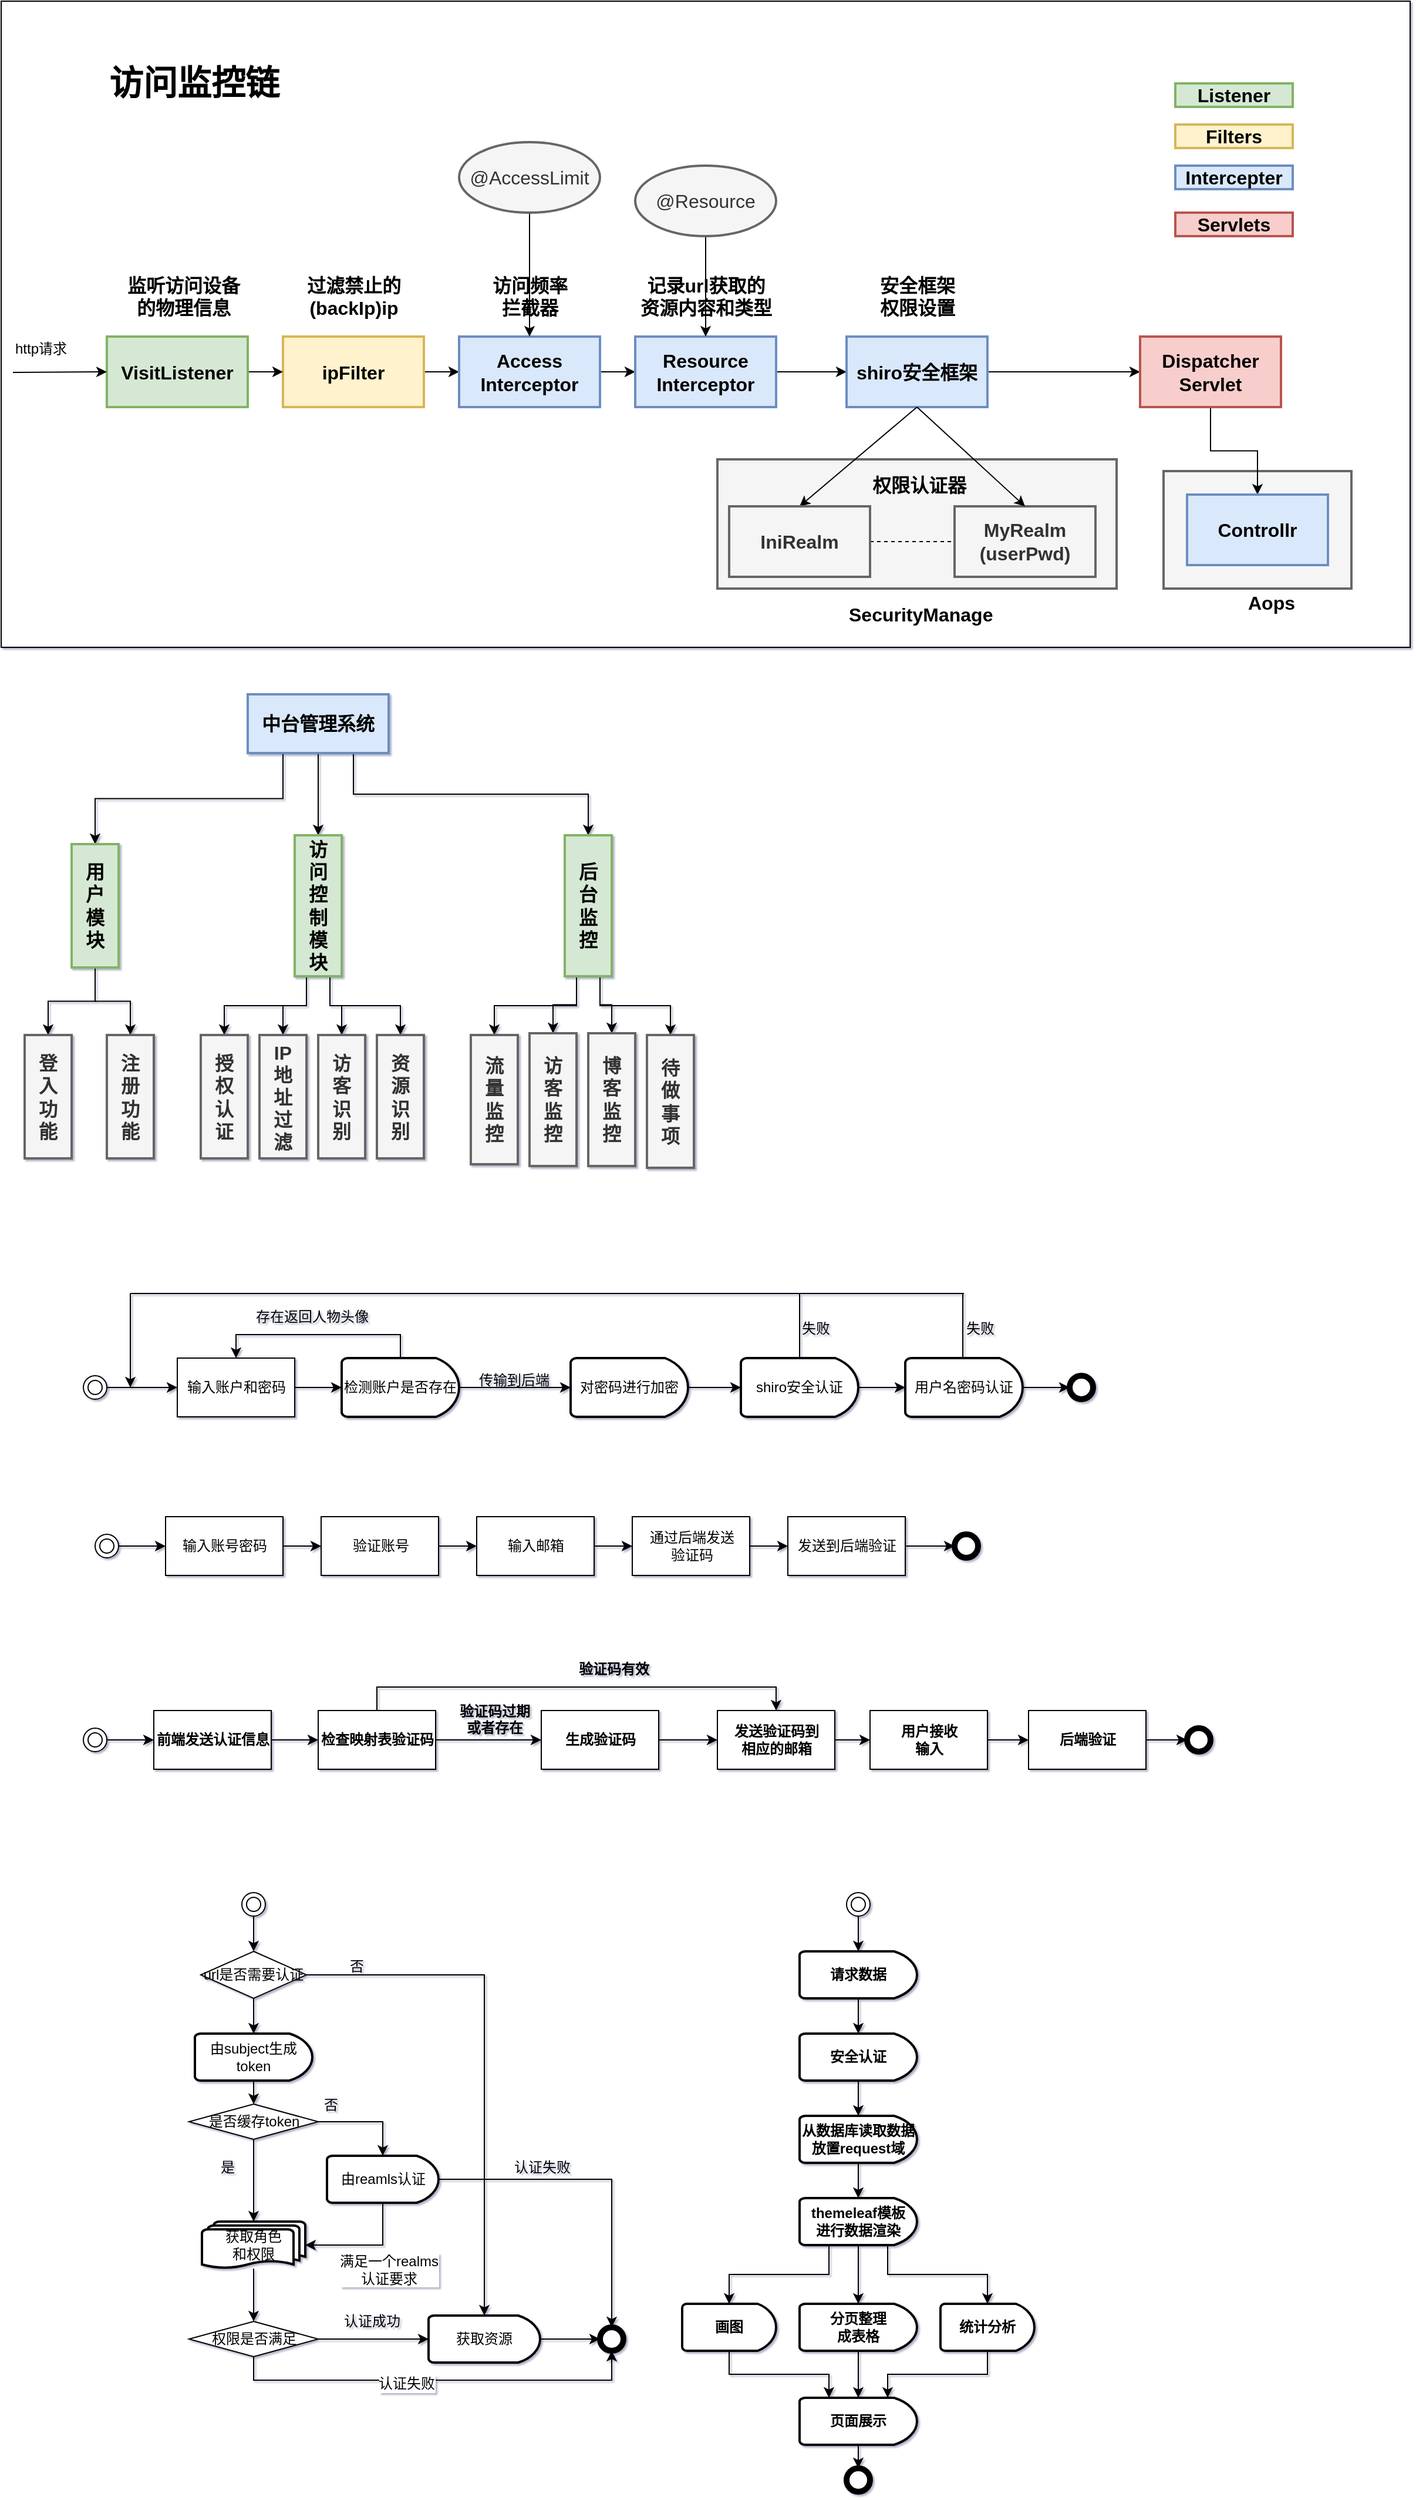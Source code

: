 <mxfile version="12.2.4" pages="1"><diagram id="qnfm2aPz_V1zT89Mv5-x" name="Page-1"><mxGraphModel dx="3180" dy="2887" grid="1" gridSize="10" guides="1" tooltips="1" connect="1" arrows="1" fold="1" page="1" pageScale="1" pageWidth="827" pageHeight="1169" math="0" shadow="1"><root><mxCell id="0"/><mxCell id="1" parent="0"/><mxCell id="2" value="" style="rounded=0;whiteSpace=wrap;html=1;" parent="1" vertex="1"><mxGeometry x="-1700" y="-1270" width="1200" height="550" as="geometry"/></mxCell><mxCell id="65" value="" style="rounded=0;whiteSpace=wrap;html=1;strokeWidth=2;fontSize=16;align=center;fillColor=#f5f5f5;strokeColor=#666666;fontColor=#333333;" parent="1" vertex="1"><mxGeometry x="-1090" y="-880" width="340" height="110" as="geometry"/></mxCell><mxCell id="52" value="" style="rounded=0;whiteSpace=wrap;html=1;strokeWidth=2;fontSize=16;align=center;fillColor=#f5f5f5;strokeColor=#666666;fontColor=#333333;" parent="1" vertex="1"><mxGeometry x="-710" y="-870" width="160" height="100" as="geometry"/></mxCell><mxCell id="3" value="访问监控链" style="text;html=1;resizable=0;points=[];autosize=1;align=left;verticalAlign=top;spacingTop=-4;fontStyle=1;strokeWidth=2;fontSize=29;" parent="1" vertex="1"><mxGeometry x="-1610" y="-1220" width="80" height="20" as="geometry"/></mxCell><mxCell id="12" value="" style="edgeStyle=orthogonalEdgeStyle;rounded=0;orthogonalLoop=1;jettySize=auto;html=1;fontSize=16;" parent="1" source="5" target="11" edge="1"><mxGeometry relative="1" as="geometry"/></mxCell><mxCell id="5" value="ipFilter" style="rounded=0;whiteSpace=wrap;html=1;strokeWidth=2;fontSize=16;fontStyle=1;fillColor=#fff2cc;strokeColor=#d6b656;" parent="1" vertex="1"><mxGeometry x="-1460" y="-984.5" width="120" height="60" as="geometry"/></mxCell><mxCell id="17" value="" style="edgeStyle=orthogonalEdgeStyle;rounded=0;orthogonalLoop=1;jettySize=auto;html=1;fontSize=16;" parent="1" source="11" target="16" edge="1"><mxGeometry relative="1" as="geometry"/></mxCell><mxCell id="11" value="Access&lt;br&gt;Interceptor" style="rounded=0;whiteSpace=wrap;html=1;strokeWidth=2;fontSize=16;fontStyle=1;fillColor=#dae8fc;strokeColor=#6c8ebf;" parent="1" vertex="1"><mxGeometry x="-1310" y="-984.5" width="120" height="60" as="geometry"/></mxCell><mxCell id="30" value="" style="edgeStyle=orthogonalEdgeStyle;rounded=0;orthogonalLoop=1;jettySize=auto;html=1;fontSize=16;" parent="1" source="16" target="29" edge="1"><mxGeometry relative="1" as="geometry"/></mxCell><mxCell id="16" value="Resource&lt;br&gt;Interceptor" style="rounded=0;whiteSpace=wrap;html=1;strokeWidth=2;fontSize=16;fontStyle=1;fillColor=#dae8fc;strokeColor=#6c8ebf;" parent="1" vertex="1"><mxGeometry x="-1160" y="-984.5" width="120" height="60" as="geometry"/></mxCell><mxCell id="49" value="" style="edgeStyle=orthogonalEdgeStyle;rounded=0;orthogonalLoop=1;jettySize=auto;html=1;fontSize=16;" parent="1" source="29" target="48" edge="1"><mxGeometry relative="1" as="geometry"/></mxCell><mxCell id="29" value="shiro安全框架" style="rounded=0;whiteSpace=wrap;html=1;strokeWidth=2;fontSize=16;fontStyle=1;fillColor=#dae8fc;strokeColor=#6c8ebf;" parent="1" vertex="1"><mxGeometry x="-980" y="-984.5" width="120" height="60" as="geometry"/></mxCell><mxCell id="51" value="" style="edgeStyle=orthogonalEdgeStyle;rounded=0;orthogonalLoop=1;jettySize=auto;html=1;fontSize=16;" parent="1" source="48" target="50" edge="1"><mxGeometry relative="1" as="geometry"/></mxCell><mxCell id="48" value="Dispatcher&lt;br&gt;Servlet" style="rounded=0;whiteSpace=wrap;html=1;strokeWidth=2;fontSize=16;fontStyle=1;fillColor=#f8cecc;strokeColor=#b85450;" parent="1" vertex="1"><mxGeometry x="-730" y="-984.5" width="120" height="60" as="geometry"/></mxCell><mxCell id="50" value="Controllr" style="rounded=0;whiteSpace=wrap;html=1;strokeWidth=2;fontSize=16;fontStyle=1;fillColor=#dae8fc;strokeColor=#6c8ebf;" parent="1" vertex="1"><mxGeometry x="-690" y="-850" width="120" height="60" as="geometry"/></mxCell><mxCell id="6" value="过滤禁止的&lt;br&gt;(backIp)ip" style="text;html=1;resizable=0;points=[];autosize=1;align=center;verticalAlign=top;spacingTop=-4;fontSize=16;fontStyle=1" parent="1" vertex="1"><mxGeometry x="-1450" y="-1040" width="100" height="40" as="geometry"/></mxCell><mxCell id="9" value="" style="edgeStyle=orthogonalEdgeStyle;rounded=0;orthogonalLoop=1;jettySize=auto;html=1;fontSize=16;" parent="1" source="8" target="5" edge="1"><mxGeometry relative="1" as="geometry"/></mxCell><mxCell id="8" value="VisitListener" style="rounded=0;whiteSpace=wrap;html=1;strokeWidth=2;fontSize=16;fillColor=#d5e8d4;strokeColor=#82b366;fontStyle=1" parent="1" vertex="1"><mxGeometry x="-1610" y="-984.5" width="120" height="60" as="geometry"/></mxCell><mxCell id="10" value="监听访问设备&lt;br&gt;的物理信息" style="text;html=1;resizable=0;points=[];autosize=1;align=center;verticalAlign=top;spacingTop=-4;fontSize=16;fontStyle=1" parent="1" vertex="1"><mxGeometry x="-1600" y="-1040" width="110" height="40" as="geometry"/></mxCell><mxCell id="13" value="访问频率&lt;br&gt;拦截器" style="text;html=1;resizable=0;points=[];autosize=1;align=center;verticalAlign=top;spacingTop=-4;fontSize=16;fontStyle=1" parent="1" vertex="1"><mxGeometry x="-1290" y="-1040" width="80" height="40" as="geometry"/></mxCell><mxCell id="20" value="记录url获取的&lt;br&gt;资源内容和类型" style="text;html=1;resizable=0;points=[];autosize=1;align=center;verticalAlign=top;spacingTop=-4;fontSize=16;fontStyle=1" parent="1" vertex="1"><mxGeometry x="-1165" y="-1040" width="130" height="40" as="geometry"/></mxCell><mxCell id="24" value="" style="edgeStyle=orthogonalEdgeStyle;rounded=0;orthogonalLoop=1;jettySize=auto;html=1;fontSize=16;" parent="1" source="23" target="16" edge="1"><mxGeometry relative="1" as="geometry"/></mxCell><mxCell id="23" value="@Resource" style="ellipse;whiteSpace=wrap;html=1;strokeWidth=2;fontSize=16;align=center;fillColor=#f5f5f5;strokeColor=#666666;fontColor=#333333;" parent="1" vertex="1"><mxGeometry x="-1160" y="-1130" width="120" height="60" as="geometry"/></mxCell><mxCell id="28" value="" style="edgeStyle=orthogonalEdgeStyle;rounded=0;orthogonalLoop=1;jettySize=auto;html=1;fontSize=16;" parent="1" source="27" target="11" edge="1"><mxGeometry relative="1" as="geometry"/></mxCell><mxCell id="27" value="@AccessLimit" style="ellipse;whiteSpace=wrap;html=1;strokeWidth=2;fontSize=16;align=center;fillColor=#f5f5f5;strokeColor=#666666;fontColor=#333333;" parent="1" vertex="1"><mxGeometry x="-1310" y="-1150" width="120" height="60" as="geometry"/></mxCell><mxCell id="33" value="安全框架&lt;br&gt;权限设置" style="text;html=1;resizable=0;points=[];autosize=1;align=center;verticalAlign=top;spacingTop=-4;fontSize=16;fontStyle=1" parent="1" vertex="1"><mxGeometry x="-960" y="-1040" width="80" height="40" as="geometry"/></mxCell><mxCell id="37" value="" style="endArrow=classic;html=1;fontSize=16;exitX=0.5;exitY=1;exitDx=0;exitDy=0;entryX=0.5;entryY=0;entryDx=0;entryDy=0;" parent="1" source="29" target="40" edge="1"><mxGeometry width="50" height="50" relative="1" as="geometry"><mxPoint x="-1410" y="-670" as="sourcePoint"/><mxPoint x="-1030" y="-840" as="targetPoint"/><Array as="points"/></mxGeometry></mxCell><mxCell id="39" value="" style="endArrow=none;dashed=1;html=1;fontSize=16;exitX=1;exitY=0.5;exitDx=0;exitDy=0;entryX=0;entryY=0.5;entryDx=0;entryDy=0;" parent="1" source="40" target="41" edge="1"><mxGeometry width="50" height="50" relative="1" as="geometry"><mxPoint x="-970" y="-800" as="sourcePoint"/><mxPoint x="-910" y="-850" as="targetPoint"/></mxGeometry></mxCell><mxCell id="40" value="IniRealm" style="rounded=0;whiteSpace=wrap;html=1;strokeWidth=2;fontSize=16;fontStyle=1;fillColor=#f5f5f5;strokeColor=#666666;fontColor=#333333;" parent="1" vertex="1"><mxGeometry x="-1080" y="-840" width="120" height="60" as="geometry"/></mxCell><mxCell id="41" value="MyRealm&lt;br&gt;(userPwd)" style="rounded=0;whiteSpace=wrap;html=1;strokeWidth=2;fontSize=16;fontStyle=1;fillColor=#f5f5f5;strokeColor=#666666;fontColor=#333333;" parent="1" vertex="1"><mxGeometry x="-888" y="-840" width="120" height="60" as="geometry"/></mxCell><mxCell id="45" value="" style="endArrow=classic;html=1;fontSize=16;exitX=0.5;exitY=1;exitDx=0;exitDy=0;entryX=0.5;entryY=0;entryDx=0;entryDy=0;" parent="1" source="29" target="41" edge="1"><mxGeometry width="50" height="50" relative="1" as="geometry"><mxPoint x="-910" y="-914.5" as="sourcePoint"/><mxPoint x="-1010" y="-830" as="targetPoint"/><Array as="points"/></mxGeometry></mxCell><mxCell id="46" value="权限认证器" style="text;html=1;resizable=0;points=[];autosize=1;align=left;verticalAlign=top;spacingTop=-4;fontSize=16;fontStyle=1" parent="1" vertex="1"><mxGeometry x="-960" y="-870" width="100" height="20" as="geometry"/></mxCell><mxCell id="55" value="Aops" style="text;html=1;resizable=0;points=[];autosize=1;align=left;verticalAlign=top;spacingTop=-4;fontSize=16;fontStyle=1" parent="1" vertex="1"><mxGeometry x="-640" y="-770" width="50" height="20" as="geometry"/></mxCell><mxCell id="56" value="" style="endArrow=classic;html=1;entryX=0;entryY=0.5;entryDx=0;entryDy=0;" parent="1" target="8" edge="1"><mxGeometry width="50" height="50" relative="1" as="geometry"><mxPoint x="-1690" y="-954" as="sourcePoint"/><mxPoint x="-1640" y="-1000" as="targetPoint"/></mxGeometry></mxCell><mxCell id="57" value="http请求" style="text;html=1;resizable=0;points=[];autosize=1;align=left;verticalAlign=top;spacingTop=-4;" parent="1" vertex="1"><mxGeometry x="-1690" y="-984.5" width="60" height="20" as="geometry"/></mxCell><mxCell id="59" value="Listener" style="rounded=0;whiteSpace=wrap;html=1;strokeWidth=2;fontSize=16;fillColor=#d5e8d4;strokeColor=#82b366;fontStyle=1" parent="1" vertex="1"><mxGeometry x="-700" y="-1200" width="100" height="20" as="geometry"/></mxCell><mxCell id="61" value="Filters" style="rounded=0;whiteSpace=wrap;html=1;strokeWidth=2;fontSize=16;fontStyle=1;fillColor=#fff2cc;strokeColor=#d6b656;" parent="1" vertex="1"><mxGeometry x="-700" y="-1165" width="100" height="20" as="geometry"/></mxCell><mxCell id="62" value="Intercepter" style="rounded=0;whiteSpace=wrap;html=1;strokeWidth=2;fontSize=16;fontStyle=1;fillColor=#dae8fc;strokeColor=#6c8ebf;" parent="1" vertex="1"><mxGeometry x="-700" y="-1130" width="100" height="20" as="geometry"/></mxCell><mxCell id="64" value="Servlets" style="rounded=0;whiteSpace=wrap;html=1;strokeWidth=2;fontSize=16;fontStyle=1;fillColor=#f8cecc;strokeColor=#b85450;" parent="1" vertex="1"><mxGeometry x="-700" y="-1090" width="100" height="20" as="geometry"/></mxCell><mxCell id="66" value="SecurityManage" style="text;html=1;resizable=0;points=[];autosize=1;align=left;verticalAlign=top;spacingTop=-4;fontSize=16;fontStyle=1" parent="1" vertex="1"><mxGeometry x="-980" y="-760" width="130" height="20" as="geometry"/></mxCell><mxCell id="hrWb-lWrAD9Hlxrry7C_-105" style="edgeStyle=orthogonalEdgeStyle;rounded=0;orthogonalLoop=1;jettySize=auto;html=1;exitX=0.25;exitY=1;exitDx=0;exitDy=0;entryX=0.5;entryY=0;entryDx=0;entryDy=0;fontSize=16;" parent="1" source="hrWb-lWrAD9Hlxrry7C_-70" target="hrWb-lWrAD9Hlxrry7C_-71" edge="1"><mxGeometry relative="1" as="geometry"/></mxCell><mxCell id="hrWb-lWrAD9Hlxrry7C_-106" style="edgeStyle=orthogonalEdgeStyle;rounded=0;orthogonalLoop=1;jettySize=auto;html=1;exitX=0.5;exitY=1;exitDx=0;exitDy=0;entryX=0.5;entryY=0;entryDx=0;entryDy=0;fontSize=16;" parent="1" source="hrWb-lWrAD9Hlxrry7C_-70" target="hrWb-lWrAD9Hlxrry7C_-74" edge="1"><mxGeometry relative="1" as="geometry"/></mxCell><mxCell id="hrWb-lWrAD9Hlxrry7C_-107" style="edgeStyle=orthogonalEdgeStyle;rounded=0;orthogonalLoop=1;jettySize=auto;html=1;exitX=0.75;exitY=1;exitDx=0;exitDy=0;entryX=0.5;entryY=0;entryDx=0;entryDy=0;fontSize=16;" parent="1" source="hrWb-lWrAD9Hlxrry7C_-70" target="hrWb-lWrAD9Hlxrry7C_-84" edge="1"><mxGeometry relative="1" as="geometry"/></mxCell><mxCell id="hrWb-lWrAD9Hlxrry7C_-70" value="中台管理系统" style="rounded=0;whiteSpace=wrap;html=1;strokeWidth=2;fontSize=16;fontStyle=1;fillColor=#dae8fc;strokeColor=#6c8ebf;" parent="1" vertex="1"><mxGeometry x="-1490" y="-680" width="120" height="50" as="geometry"/></mxCell><mxCell id="hrWb-lWrAD9Hlxrry7C_-103" style="edgeStyle=orthogonalEdgeStyle;rounded=0;orthogonalLoop=1;jettySize=auto;html=1;exitX=0.5;exitY=1;exitDx=0;exitDy=0;entryX=0.5;entryY=0;entryDx=0;entryDy=0;fontSize=16;" parent="1" source="hrWb-lWrAD9Hlxrry7C_-71" target="hrWb-lWrAD9Hlxrry7C_-72" edge="1"><mxGeometry relative="1" as="geometry"/></mxCell><mxCell id="hrWb-lWrAD9Hlxrry7C_-104" style="edgeStyle=orthogonalEdgeStyle;rounded=0;orthogonalLoop=1;jettySize=auto;html=1;exitX=0.5;exitY=1;exitDx=0;exitDy=0;entryX=0.5;entryY=0;entryDx=0;entryDy=0;fontSize=16;" parent="1" source="hrWb-lWrAD9Hlxrry7C_-71" target="hrWb-lWrAD9Hlxrry7C_-73" edge="1"><mxGeometry relative="1" as="geometry"/></mxCell><mxCell id="hrWb-lWrAD9Hlxrry7C_-71" value="用&lt;br&gt;户&lt;br&gt;模&lt;br&gt;块" style="rounded=0;whiteSpace=wrap;html=1;strokeWidth=2;fontSize=16;fontStyle=1;fillColor=#d5e8d4;strokeColor=#82b366;" parent="1" vertex="1"><mxGeometry x="-1640" y="-552.5" width="40" height="105" as="geometry"/></mxCell><mxCell id="hrWb-lWrAD9Hlxrry7C_-72" value="登&lt;br&gt;入&lt;br&gt;功&lt;br&gt;能" style="rounded=0;whiteSpace=wrap;html=1;strokeWidth=2;fontSize=16;fontStyle=1;fillColor=#f5f5f5;strokeColor=#666666;fontColor=#333333;" parent="1" vertex="1"><mxGeometry x="-1680" y="-390" width="40" height="105" as="geometry"/></mxCell><mxCell id="hrWb-lWrAD9Hlxrry7C_-73" value="注&lt;br&gt;册&lt;br&gt;功&lt;br&gt;能" style="rounded=0;whiteSpace=wrap;html=1;strokeWidth=2;fontSize=16;fontStyle=1;fillColor=#f5f5f5;strokeColor=#666666;fontColor=#333333;" parent="1" vertex="1"><mxGeometry x="-1610" y="-390" width="40" height="105" as="geometry"/></mxCell><mxCell id="hrWb-lWrAD9Hlxrry7C_-91" style="edgeStyle=orthogonalEdgeStyle;rounded=0;orthogonalLoop=1;jettySize=auto;html=1;exitX=0.25;exitY=1;exitDx=0;exitDy=0;entryX=0.5;entryY=0;entryDx=0;entryDy=0;fontSize=16;" parent="1" source="hrWb-lWrAD9Hlxrry7C_-74" target="hrWb-lWrAD9Hlxrry7C_-75" edge="1"><mxGeometry relative="1" as="geometry"/></mxCell><mxCell id="hrWb-lWrAD9Hlxrry7C_-93" style="edgeStyle=orthogonalEdgeStyle;rounded=0;orthogonalLoop=1;jettySize=auto;html=1;exitX=0.25;exitY=1;exitDx=0;exitDy=0;entryX=0.5;entryY=0;entryDx=0;entryDy=0;fontSize=16;" parent="1" source="hrWb-lWrAD9Hlxrry7C_-74" target="hrWb-lWrAD9Hlxrry7C_-76" edge="1"><mxGeometry relative="1" as="geometry"/></mxCell><mxCell id="hrWb-lWrAD9Hlxrry7C_-94" style="edgeStyle=orthogonalEdgeStyle;rounded=0;orthogonalLoop=1;jettySize=auto;html=1;exitX=0.75;exitY=1;exitDx=0;exitDy=0;entryX=0.5;entryY=0;entryDx=0;entryDy=0;fontSize=16;" parent="1" source="hrWb-lWrAD9Hlxrry7C_-74" target="hrWb-lWrAD9Hlxrry7C_-77" edge="1"><mxGeometry relative="1" as="geometry"/></mxCell><mxCell id="hrWb-lWrAD9Hlxrry7C_-95" style="edgeStyle=orthogonalEdgeStyle;rounded=0;orthogonalLoop=1;jettySize=auto;html=1;exitX=0.75;exitY=1;exitDx=0;exitDy=0;entryX=0.5;entryY=0;entryDx=0;entryDy=0;fontSize=16;" parent="1" source="hrWb-lWrAD9Hlxrry7C_-74" target="hrWb-lWrAD9Hlxrry7C_-78" edge="1"><mxGeometry relative="1" as="geometry"/></mxCell><mxCell id="hrWb-lWrAD9Hlxrry7C_-74" value="访&lt;br&gt;问&lt;br&gt;控&lt;br&gt;制&lt;br&gt;模&lt;br&gt;块" style="rounded=0;whiteSpace=wrap;html=1;strokeWidth=2;fontSize=16;fontStyle=1;fillColor=#d5e8d4;strokeColor=#82b366;" parent="1" vertex="1"><mxGeometry x="-1450" y="-560" width="40" height="120" as="geometry"/></mxCell><mxCell id="hrWb-lWrAD9Hlxrry7C_-75" value="授&lt;br&gt;权&lt;br&gt;认&lt;br&gt;证" style="rounded=0;whiteSpace=wrap;html=1;strokeWidth=2;fontSize=16;fontStyle=1;fillColor=#f5f5f5;strokeColor=#666666;fontColor=#333333;" parent="1" vertex="1"><mxGeometry x="-1530" y="-390" width="40" height="105" as="geometry"/></mxCell><mxCell id="hrWb-lWrAD9Hlxrry7C_-76" value="IP&lt;br&gt;地&lt;br&gt;址&lt;br&gt;过&lt;br&gt;滤" style="rounded=0;whiteSpace=wrap;html=1;strokeWidth=2;fontSize=16;fontStyle=1;fillColor=#f5f5f5;strokeColor=#666666;fontColor=#333333;" parent="1" vertex="1"><mxGeometry x="-1480" y="-390" width="40" height="105" as="geometry"/></mxCell><mxCell id="hrWb-lWrAD9Hlxrry7C_-77" value="访&lt;br&gt;客&lt;br&gt;识&lt;br&gt;别" style="rounded=0;whiteSpace=wrap;html=1;strokeWidth=2;fontSize=16;fontStyle=1;fillColor=#f5f5f5;strokeColor=#666666;fontColor=#333333;" parent="1" vertex="1"><mxGeometry x="-1430" y="-390" width="40" height="105" as="geometry"/></mxCell><mxCell id="hrWb-lWrAD9Hlxrry7C_-78" value="资&lt;br&gt;源&lt;br&gt;识&lt;br&gt;别" style="rounded=0;whiteSpace=wrap;html=1;strokeWidth=2;fontSize=16;fontStyle=1;fillColor=#f5f5f5;strokeColor=#666666;fontColor=#333333;" parent="1" vertex="1"><mxGeometry x="-1380" y="-390" width="40" height="105" as="geometry"/></mxCell><mxCell id="hrWb-lWrAD9Hlxrry7C_-96" style="edgeStyle=orthogonalEdgeStyle;rounded=0;orthogonalLoop=1;jettySize=auto;html=1;exitX=0.25;exitY=1;exitDx=0;exitDy=0;entryX=0.5;entryY=0;entryDx=0;entryDy=0;fontSize=16;" parent="1" source="hrWb-lWrAD9Hlxrry7C_-84" target="hrWb-lWrAD9Hlxrry7C_-86" edge="1"><mxGeometry relative="1" as="geometry"/></mxCell><mxCell id="hrWb-lWrAD9Hlxrry7C_-99" style="edgeStyle=orthogonalEdgeStyle;rounded=0;orthogonalLoop=1;jettySize=auto;html=1;exitX=0.25;exitY=1;exitDx=0;exitDy=0;entryX=0.5;entryY=0;entryDx=0;entryDy=0;fontSize=16;" parent="1" source="hrWb-lWrAD9Hlxrry7C_-84" target="hrWb-lWrAD9Hlxrry7C_-87" edge="1"><mxGeometry relative="1" as="geometry"/></mxCell><mxCell id="hrWb-lWrAD9Hlxrry7C_-100" style="edgeStyle=orthogonalEdgeStyle;rounded=0;orthogonalLoop=1;jettySize=auto;html=1;exitX=0.75;exitY=1;exitDx=0;exitDy=0;entryX=0.5;entryY=0;entryDx=0;entryDy=0;fontSize=16;" parent="1" source="hrWb-lWrAD9Hlxrry7C_-84" target="hrWb-lWrAD9Hlxrry7C_-88" edge="1"><mxGeometry relative="1" as="geometry"/></mxCell><mxCell id="hrWb-lWrAD9Hlxrry7C_-101" style="edgeStyle=orthogonalEdgeStyle;rounded=0;orthogonalLoop=1;jettySize=auto;html=1;exitX=0.75;exitY=1;exitDx=0;exitDy=0;entryX=0.5;entryY=0;entryDx=0;entryDy=0;fontSize=16;" parent="1" source="hrWb-lWrAD9Hlxrry7C_-84" target="hrWb-lWrAD9Hlxrry7C_-89" edge="1"><mxGeometry relative="1" as="geometry"/></mxCell><mxCell id="hrWb-lWrAD9Hlxrry7C_-84" value="后&lt;br&gt;台&lt;br&gt;监&lt;br&gt;控" style="rounded=0;whiteSpace=wrap;html=1;strokeWidth=2;fontSize=16;fontStyle=1;fillColor=#d5e8d4;strokeColor=#82b366;" parent="1" vertex="1"><mxGeometry x="-1220" y="-560" width="40" height="120" as="geometry"/></mxCell><mxCell id="hrWb-lWrAD9Hlxrry7C_-86" value="流&lt;br&gt;量&lt;br&gt;监&lt;br&gt;&lt;span style=&quot;color: rgba(0 , 0 , 0 , 0) ; font-family: monospace ; font-size: 0px ; font-weight: 400 ; white-space: nowrap&quot;&gt;%3CmxGraphModel%3E%3Croot%3E%3CmxCell%20id%3D%220%22%2F%3E%3CmxCell%20id%3D%221%22%20parent%3D%220%22%2F%3E%3CmxCell%20id%3D%222%22%20value%3D%22%E5%90%8E%26lt%3Bbr%26gt%3B%E5%8F%B0%26lt%3Bbr%26gt%3B%E7%9B%91%26lt%3Bbr%26gt%3B%E6%8E%A7%22%20style%3D%22rounded%3D0%3BwhiteSpace%3Dwrap%3Bhtml%3D1%3BstrokeWidth%3D2%3BfontSize%3D16%3BfontStyle%3D1%3B%22%20vertex%3D%221%22%20parent%3D%221%22%3E%3CmxGeometry%20x%3D%22-1260.5%22%20y%3D%22-567.5%22%20width%3D%2240%22%20height%3D%22120%22%20as%3D%22geometry%22%2F%3E%3C%2FmxCell%3E%3C%2Froot%3E%3C%2FmxGraphModel%3E&lt;/span&gt;控" style="rounded=0;whiteSpace=wrap;html=1;strokeWidth=2;fontSize=16;fontStyle=1;fillColor=#f5f5f5;strokeColor=#666666;fontColor=#333333;" parent="1" vertex="1"><mxGeometry x="-1300" y="-390" width="40" height="110" as="geometry"/></mxCell><mxCell id="hrWb-lWrAD9Hlxrry7C_-87" value="访&lt;br&gt;客&lt;br&gt;监&lt;br&gt;控" style="rounded=0;whiteSpace=wrap;html=1;strokeWidth=2;fontSize=16;fontStyle=1;fillColor=#f5f5f5;strokeColor=#666666;fontColor=#333333;" parent="1" vertex="1"><mxGeometry x="-1250" y="-391.5" width="40" height="113" as="geometry"/></mxCell><mxCell id="hrWb-lWrAD9Hlxrry7C_-88" value="博&lt;br&gt;客&lt;br&gt;监&lt;br&gt;控" style="rounded=0;whiteSpace=wrap;html=1;strokeWidth=2;fontSize=16;fontStyle=1;fillColor=#f5f5f5;strokeColor=#666666;fontColor=#333333;" parent="1" vertex="1"><mxGeometry x="-1200" y="-391.5" width="40" height="113" as="geometry"/></mxCell><mxCell id="hrWb-lWrAD9Hlxrry7C_-89" value="待&lt;br&gt;做&lt;br&gt;事&lt;br&gt;项" style="rounded=0;whiteSpace=wrap;html=1;strokeWidth=2;fontSize=16;fontStyle=1;fillColor=#f5f5f5;strokeColor=#666666;fontColor=#333333;" parent="1" vertex="1"><mxGeometry x="-1150" y="-390" width="40" height="113" as="geometry"/></mxCell><mxCell id="69" value="" style="edgeStyle=orthogonalEdgeStyle;rounded=0;orthogonalLoop=1;jettySize=auto;html=1;" parent="1" source="hrWb-lWrAD9Hlxrry7C_-141" target="67" edge="1"><mxGeometry relative="1" as="geometry"/></mxCell><mxCell id="hrWb-lWrAD9Hlxrry7C_-141" value="" style="ellipse;shape=doubleEllipse;html=1;dashed=0;whitespace=wrap;aspect=fixed;fontSize=16;" parent="1" vertex="1"><mxGeometry x="-1630" y="-100" width="20" height="20" as="geometry"/></mxCell><mxCell id="70" value="" style="edgeStyle=orthogonalEdgeStyle;rounded=0;orthogonalLoop=1;jettySize=auto;html=1;" parent="1" source="67" target="68" edge="1"><mxGeometry relative="1" as="geometry"/></mxCell><mxCell id="67" value="输入账户和密码" style="html=1;dashed=0;whitespace=wrap;" parent="1" vertex="1"><mxGeometry x="-1550" y="-115" width="100" height="50" as="geometry"/></mxCell><mxCell id="71" style="edgeStyle=orthogonalEdgeStyle;rounded=0;orthogonalLoop=1;jettySize=auto;html=1;exitX=0.5;exitY=0;exitDx=0;exitDy=0;entryX=0.5;entryY=0;entryDx=0;entryDy=0;" parent="1" source="68" target="67" edge="1"><mxGeometry relative="1" as="geometry"/></mxCell><mxCell id="74" value="" style="edgeStyle=orthogonalEdgeStyle;rounded=0;orthogonalLoop=1;jettySize=auto;html=1;" parent="1" source="68" target="73" edge="1"><mxGeometry relative="1" as="geometry"/></mxCell><mxCell id="68" value="检测账户是否存在" style="strokeWidth=2;html=1;shape=mxgraph.flowchart.delay;whiteSpace=wrap;" parent="1" vertex="1"><mxGeometry x="-1410" y="-115" width="100" height="50" as="geometry"/></mxCell><mxCell id="77" value="" style="edgeStyle=orthogonalEdgeStyle;rounded=0;orthogonalLoop=1;jettySize=auto;html=1;" parent="1" source="73" target="76" edge="1"><mxGeometry relative="1" as="geometry"/></mxCell><mxCell id="73" value="对密码进行加密" style="strokeWidth=2;html=1;shape=mxgraph.flowchart.delay;whiteSpace=wrap;" parent="1" vertex="1"><mxGeometry x="-1215" y="-115" width="100" height="50" as="geometry"/></mxCell><mxCell id="79" value="" style="edgeStyle=orthogonalEdgeStyle;rounded=0;orthogonalLoop=1;jettySize=auto;html=1;" parent="1" source="76" target="78" edge="1"><mxGeometry relative="1" as="geometry"/></mxCell><mxCell id="76" value="shiro安全认证" style="strokeWidth=2;html=1;shape=mxgraph.flowchart.delay;whiteSpace=wrap;" parent="1" vertex="1"><mxGeometry x="-1070" y="-115" width="100" height="50" as="geometry"/></mxCell><mxCell id="78" value="用户名密码认证" style="strokeWidth=2;html=1;shape=mxgraph.flowchart.delay;whiteSpace=wrap;" parent="1" vertex="1"><mxGeometry x="-930" y="-115" width="100" height="50" as="geometry"/></mxCell><mxCell id="72" value="存在返回人物头像" style="text;html=1;resizable=0;points=[];autosize=1;align=left;verticalAlign=top;spacingTop=-4;" parent="1" vertex="1"><mxGeometry x="-1485" y="-160" width="110" height="20" as="geometry"/></mxCell><mxCell id="75" value="传输到后端" style="text;html=1;resizable=0;points=[];autosize=1;align=left;verticalAlign=top;spacingTop=-4;" parent="1" vertex="1"><mxGeometry x="-1295" y="-106" width="80" height="20" as="geometry"/></mxCell><mxCell id="85" value="" style="endArrow=none;html=1;" parent="1" edge="1"><mxGeometry width="50" height="50" relative="1" as="geometry"><mxPoint x="-1590" y="-170" as="sourcePoint"/><mxPoint x="-1020" y="-170" as="targetPoint"/></mxGeometry></mxCell><mxCell id="82" value="" style="shape=ellipse;html=1;dashed=0;whitespace=wrap;aspect=fixed;strokeWidth=5;perimeter=ellipsePerimeter;" parent="1" vertex="1"><mxGeometry x="-790" y="-100" width="20" height="20" as="geometry"/></mxCell><mxCell id="90" value="" style="edgeStyle=orthogonalEdgeStyle;rounded=0;orthogonalLoop=1;jettySize=auto;html=1;" parent="1" source="78" target="82" edge="1"><mxGeometry relative="1" as="geometry"><mxPoint x="-830" y="-90" as="sourcePoint"/><mxPoint x="-750" y="-90" as="targetPoint"/></mxGeometry></mxCell><mxCell id="93" value="" style="endArrow=none;html=1;entryX=0.5;entryY=0;entryDx=0;entryDy=0;" parent="1" target="76" edge="1"><mxGeometry width="50" height="50" relative="1" as="geometry"><mxPoint x="-1020" y="-170" as="sourcePoint"/><mxPoint x="-1020" y="-165" as="targetPoint"/></mxGeometry></mxCell><mxCell id="94" value="" style="endArrow=classic;html=1;" parent="1" edge="1"><mxGeometry width="50" height="50" relative="1" as="geometry"><mxPoint x="-1590" y="-170" as="sourcePoint"/><mxPoint x="-1590" y="-90" as="targetPoint"/></mxGeometry></mxCell><mxCell id="95" value="" style="endArrow=none;html=1;" parent="1" edge="1"><mxGeometry width="50" height="50" relative="1" as="geometry"><mxPoint x="-1020" y="-170" as="sourcePoint"/><mxPoint x="-880" y="-170" as="targetPoint"/></mxGeometry></mxCell><mxCell id="96" value="" style="endArrow=none;html=1;entryX=0.5;entryY=0;entryDx=0;entryDy=0;" parent="1" edge="1"><mxGeometry width="50" height="50" relative="1" as="geometry"><mxPoint x="-881" y="-170" as="sourcePoint"/><mxPoint x="-881" y="-115" as="targetPoint"/></mxGeometry></mxCell><mxCell id="97" value="失败" style="text;html=1;resizable=0;points=[];autosize=1;align=left;verticalAlign=top;spacingTop=-4;" parent="1" vertex="1"><mxGeometry x="-880" y="-150" width="40" height="20" as="geometry"/></mxCell><mxCell id="98" value="失败" style="text;html=1;resizable=0;points=[];autosize=1;align=left;verticalAlign=top;spacingTop=-4;" parent="1" vertex="1"><mxGeometry x="-1020" y="-150" width="40" height="20" as="geometry"/></mxCell><mxCell id="104" value="" style="edgeStyle=orthogonalEdgeStyle;rounded=0;orthogonalLoop=1;jettySize=auto;html=1;" parent="1" source="99" target="100" edge="1"><mxGeometry relative="1" as="geometry"/></mxCell><mxCell id="99" value="" style="ellipse;shape=doubleEllipse;html=1;dashed=0;whitespace=wrap;aspect=fixed;fontSize=16;" parent="1" vertex="1"><mxGeometry x="-1620" y="35" width="20" height="20" as="geometry"/></mxCell><mxCell id="106" value="" style="edgeStyle=orthogonalEdgeStyle;rounded=0;orthogonalLoop=1;jettySize=auto;html=1;" parent="1" source="100" target="105" edge="1"><mxGeometry relative="1" as="geometry"/></mxCell><mxCell id="100" value="输入账号密码" style="html=1;dashed=0;whitespace=wrap;" parent="1" vertex="1"><mxGeometry x="-1560" y="20" width="100" height="50" as="geometry"/></mxCell><mxCell id="108" value="" style="edgeStyle=orthogonalEdgeStyle;rounded=0;orthogonalLoop=1;jettySize=auto;html=1;" parent="1" source="105" target="107" edge="1"><mxGeometry relative="1" as="geometry"/></mxCell><mxCell id="105" value="验证账号" style="html=1;dashed=0;whitespace=wrap;" parent="1" vertex="1"><mxGeometry x="-1427.5" y="20" width="100" height="50" as="geometry"/></mxCell><mxCell id="110" value="" style="edgeStyle=orthogonalEdgeStyle;rounded=0;orthogonalLoop=1;jettySize=auto;html=1;" parent="1" source="107" target="109" edge="1"><mxGeometry relative="1" as="geometry"/></mxCell><mxCell id="107" value="输入邮箱" style="html=1;dashed=0;whitespace=wrap;" parent="1" vertex="1"><mxGeometry x="-1295" y="20" width="100" height="50" as="geometry"/></mxCell><mxCell id="112" value="" style="edgeStyle=orthogonalEdgeStyle;rounded=0;orthogonalLoop=1;jettySize=auto;html=1;" parent="1" source="109" target="111" edge="1"><mxGeometry relative="1" as="geometry"/></mxCell><mxCell id="109" value="通过后端发送&lt;br&gt;验证码" style="html=1;dashed=0;whitespace=wrap;" parent="1" vertex="1"><mxGeometry x="-1162.5" y="20" width="100" height="50" as="geometry"/></mxCell><mxCell id="120" style="edgeStyle=orthogonalEdgeStyle;rounded=0;orthogonalLoop=1;jettySize=auto;html=1;exitX=1;exitY=0.5;exitDx=0;exitDy=0;entryX=0;entryY=0.5;entryDx=0;entryDy=0;" parent="1" source="111" target="115" edge="1"><mxGeometry relative="1" as="geometry"/></mxCell><mxCell id="111" value="发送到后端验证" style="html=1;dashed=0;whitespace=wrap;" parent="1" vertex="1"><mxGeometry x="-1030" y="20" width="100" height="50" as="geometry"/></mxCell><mxCell id="115" value="" style="shape=ellipse;html=1;dashed=0;whitespace=wrap;aspect=fixed;strokeWidth=5;perimeter=ellipsePerimeter;" parent="1" vertex="1"><mxGeometry x="-888" y="35" width="20" height="20" as="geometry"/></mxCell><mxCell id="125" value="" style="edgeStyle=orthogonalEdgeStyle;rounded=0;orthogonalLoop=1;jettySize=auto;html=1;" parent="1" source="121" target="122" edge="1"><mxGeometry relative="1" as="geometry"/></mxCell><mxCell id="121" value="" style="ellipse;shape=doubleEllipse;html=1;dashed=0;whitespace=wrap;aspect=fixed;fontSize=16;" parent="1" vertex="1"><mxGeometry x="-1630" y="200" width="20" height="20" as="geometry"/></mxCell><mxCell id="128" value="" style="edgeStyle=orthogonalEdgeStyle;rounded=0;orthogonalLoop=1;jettySize=auto;html=1;" parent="1" source="122" target="127" edge="1"><mxGeometry relative="1" as="geometry"/></mxCell><mxCell id="122" value="前端发送认证信息" style="html=1;dashed=0;whitespace=wrap;fontStyle=1" parent="1" vertex="1"><mxGeometry x="-1570" y="185" width="100" height="50" as="geometry"/></mxCell><mxCell id="130" value="" style="edgeStyle=orthogonalEdgeStyle;rounded=0;orthogonalLoop=1;jettySize=auto;html=1;fontStyle=1" parent="1" source="127" target="129" edge="1"><mxGeometry relative="1" as="geometry"/></mxCell><mxCell id="137" style="edgeStyle=orthogonalEdgeStyle;rounded=0;orthogonalLoop=1;jettySize=auto;html=1;exitX=0.5;exitY=0;exitDx=0;exitDy=0;entryX=0.5;entryY=0;entryDx=0;entryDy=0;" parent="1" source="127" target="138" edge="1"><mxGeometry relative="1" as="geometry"><mxPoint x="-1080" y="130" as="targetPoint"/></mxGeometry></mxCell><mxCell id="127" value="检查映射表验证码&lt;br&gt;" style="html=1;dashed=0;whitespace=wrap;fontStyle=1" parent="1" vertex="1"><mxGeometry x="-1430" y="185" width="100" height="50" as="geometry"/></mxCell><mxCell id="139" value="" style="edgeStyle=orthogonalEdgeStyle;rounded=0;orthogonalLoop=1;jettySize=auto;html=1;" parent="1" source="129" target="138" edge="1"><mxGeometry relative="1" as="geometry"/></mxCell><mxCell id="129" value="生成验证码" style="html=1;dashed=0;whitespace=wrap;fontStyle=1" parent="1" vertex="1"><mxGeometry x="-1240" y="185" width="100" height="50" as="geometry"/></mxCell><mxCell id="145" value="" style="edgeStyle=orthogonalEdgeStyle;rounded=0;orthogonalLoop=1;jettySize=auto;html=1;" parent="1" source="138" target="144" edge="1"><mxGeometry relative="1" as="geometry"/></mxCell><mxCell id="138" value="发送验证码到&lt;br&gt;相应的邮箱" style="html=1;dashed=0;whitespace=wrap;fontStyle=1" parent="1" vertex="1"><mxGeometry x="-1090" y="185" width="100" height="50" as="geometry"/></mxCell><mxCell id="147" value="" style="edgeStyle=orthogonalEdgeStyle;rounded=0;orthogonalLoop=1;jettySize=auto;html=1;" parent="1" source="144" target="146" edge="1"><mxGeometry relative="1" as="geometry"/></mxCell><mxCell id="144" value="用户接收&lt;br&gt;输入" style="html=1;dashed=0;whitespace=wrap;fontStyle=1" parent="1" vertex="1"><mxGeometry x="-960" y="185" width="100" height="50" as="geometry"/></mxCell><mxCell id="146" value="后端验证" style="html=1;dashed=0;whitespace=wrap;fontStyle=1" parent="1" vertex="1"><mxGeometry x="-825" y="185" width="100" height="50" as="geometry"/></mxCell><mxCell id="131" value="验证码过期&lt;br&gt;或者存在" style="text;html=1;resizable=0;points=[];autosize=1;align=center;verticalAlign=top;spacingTop=-4;fontStyle=1" parent="1" vertex="1"><mxGeometry x="-1320" y="176" width="80" height="30" as="geometry"/></mxCell><mxCell id="140" value="验证码有效" style="text;html=1;resizable=0;points=[];autosize=1;align=left;verticalAlign=top;spacingTop=-4;fontStyle=1" parent="1" vertex="1"><mxGeometry x="-1210" y="140" width="80" height="20" as="geometry"/></mxCell><mxCell id="150" value="" style="shape=ellipse;html=1;dashed=0;whitespace=wrap;aspect=fixed;strokeWidth=5;perimeter=ellipsePerimeter;" parent="1" vertex="1"><mxGeometry x="-690" y="200" width="20" height="20" as="geometry"/></mxCell><mxCell id="151" value="" style="edgeStyle=orthogonalEdgeStyle;rounded=0;orthogonalLoop=1;jettySize=auto;html=1;" parent="1" source="146" target="150" edge="1"><mxGeometry relative="1" as="geometry"><mxPoint x="-720" y="210.118" as="sourcePoint"/><mxPoint x="-640" y="210" as="targetPoint"/></mxGeometry></mxCell><mxCell id="159" value="" style="edgeStyle=orthogonalEdgeStyle;rounded=0;orthogonalLoop=1;jettySize=auto;html=1;" parent="1" source="152" target="158" edge="1"><mxGeometry relative="1" as="geometry"/></mxCell><mxCell id="152" value="" style="ellipse;shape=doubleEllipse;html=1;dashed=0;whitespace=wrap;aspect=fixed;fontSize=16;" parent="1" vertex="1"><mxGeometry x="-1495" y="340" width="20" height="20" as="geometry"/></mxCell><mxCell id="162" style="edgeStyle=orthogonalEdgeStyle;rounded=0;orthogonalLoop=1;jettySize=auto;html=1;exitX=1;exitY=0.5;exitDx=0;exitDy=0;" parent="1" source="158" target="161" edge="1"><mxGeometry relative="1" as="geometry"/></mxCell><mxCell id="170" style="edgeStyle=orthogonalEdgeStyle;rounded=0;orthogonalLoop=1;jettySize=auto;html=1;exitX=0.5;exitY=1;exitDx=0;exitDy=0;" parent="1" source="158" target="166" edge="1"><mxGeometry relative="1" as="geometry"/></mxCell><mxCell id="158" value="url是否需要认证" style="rhombus;whiteSpace=wrap;html=1;align=center;" parent="1" vertex="1"><mxGeometry x="-1530" y="390" width="90" height="40" as="geometry"/></mxCell><mxCell id="192" style="edgeStyle=orthogonalEdgeStyle;rounded=0;orthogonalLoop=1;jettySize=auto;html=1;exitX=1;exitY=0.5;exitDx=0;exitDy=0;entryX=0;entryY=0.5;entryDx=0;entryDy=0;" parent="1" source="161" target="191" edge="1"><mxGeometry relative="1" as="geometry"/></mxCell><mxCell id="161" value="获取资源" style="strokeWidth=2;html=1;shape=mxgraph.flowchart.delay;whiteSpace=wrap;align=center;" parent="1" vertex="1"><mxGeometry x="-1336" y="700" width="95" height="40" as="geometry"/></mxCell><mxCell id="163" value="否" style="text;html=1;resizable=0;points=[];autosize=1;align=left;verticalAlign=top;spacingTop=-4;" parent="1" vertex="1"><mxGeometry x="-1405" y="393" width="30" height="20" as="geometry"/></mxCell><mxCell id="173" style="edgeStyle=orthogonalEdgeStyle;rounded=0;orthogonalLoop=1;jettySize=auto;html=1;exitX=0.5;exitY=1;exitDx=0;exitDy=0;entryX=0.5;entryY=0;entryDx=0;entryDy=0;" parent="1" source="166" edge="1"><mxGeometry relative="1" as="geometry"><mxPoint x="-1485" y="520" as="targetPoint"/></mxGeometry></mxCell><mxCell id="166" value="由subject生成token" style="strokeWidth=2;html=1;shape=mxgraph.flowchart.delay;whiteSpace=wrap;align=center;" parent="1" vertex="1"><mxGeometry x="-1535" y="460" width="100" height="40" as="geometry"/></mxCell><mxCell id="195" style="edgeStyle=orthogonalEdgeStyle;rounded=0;orthogonalLoop=1;jettySize=auto;html=1;exitX=0.5;exitY=1;exitDx=0;exitDy=0;entryX=0.5;entryY=0;entryDx=0;entryDy=0;" parent="1" source="174" target="194" edge="1"><mxGeometry relative="1" as="geometry"/></mxCell><mxCell id="174" value="获取角色&lt;br&gt;和权限" style="strokeWidth=2;html=1;shape=mxgraph.flowchart.multi-document;whiteSpace=wrap;align=center;" parent="1" vertex="1"><mxGeometry x="-1529" y="620" width="88" height="40" as="geometry"/></mxCell><mxCell id="176" style="edgeStyle=orthogonalEdgeStyle;rounded=0;orthogonalLoop=1;jettySize=auto;html=1;exitX=0.5;exitY=1;exitDx=0;exitDy=0;entryX=0.5;entryY=0;entryDx=0;entryDy=0;" parent="1" source="175" target="174" edge="1"><mxGeometry relative="1" as="geometry"/></mxCell><mxCell id="184" style="edgeStyle=orthogonalEdgeStyle;rounded=0;orthogonalLoop=1;jettySize=auto;html=1;exitX=1;exitY=0.5;exitDx=0;exitDy=0;entryX=0.5;entryY=0;entryDx=0;entryDy=0;" parent="1" source="175" target="180" edge="1"><mxGeometry relative="1" as="geometry"/></mxCell><mxCell id="175" value="是否缓存token" style="shape=rhombus;html=1;dashed=0;whitespace=wrap;perimeter=rhombusPerimeter;align=center;" parent="1" vertex="1"><mxGeometry x="-1540" y="520" width="110" height="30" as="geometry"/></mxCell><mxCell id="177" value="是" style="text;html=1;resizable=0;points=[];autosize=1;align=left;verticalAlign=top;spacingTop=-4;" parent="1" vertex="1"><mxGeometry x="-1515" y="564" width="30" height="20" as="geometry"/></mxCell><mxCell id="187" style="edgeStyle=orthogonalEdgeStyle;rounded=0;orthogonalLoop=1;jettySize=auto;html=1;exitX=0.5;exitY=1;exitDx=0;exitDy=0;entryX=1;entryY=0.5;entryDx=0;entryDy=0;" parent="1" source="180" target="174" edge="1"><mxGeometry relative="1" as="geometry"/></mxCell><mxCell id="188" value="满足一个realms&lt;br&gt;认证要求" style="text;html=1;resizable=0;points=[];align=center;verticalAlign=middle;labelBackgroundColor=#ffffff;" parent="187" vertex="1" connectable="0"><mxGeometry x="-0.326" y="-12" relative="1" as="geometry"><mxPoint x="17" y="22" as="offset"/></mxGeometry></mxCell><mxCell id="189" style="edgeStyle=orthogonalEdgeStyle;rounded=0;orthogonalLoop=1;jettySize=auto;html=1;exitX=1;exitY=0.5;exitDx=0;exitDy=0;" parent="1" source="180" target="191" edge="1"><mxGeometry relative="1" as="geometry"><mxPoint x="-1190" y="731.6" as="targetPoint"/></mxGeometry></mxCell><mxCell id="180" value="由reamls认证" style="strokeWidth=2;html=1;shape=mxgraph.flowchart.delay;whiteSpace=wrap;align=center;" parent="1" vertex="1"><mxGeometry x="-1422.5" y="564" width="95" height="40" as="geometry"/></mxCell><mxCell id="181" value="否" style="text;html=1;resizable=0;points=[];autosize=1;align=left;verticalAlign=top;spacingTop=-4;" parent="1" vertex="1"><mxGeometry x="-1427" y="511" width="30" height="20" as="geometry"/></mxCell><mxCell id="191" value="" style="shape=ellipse;html=1;dashed=0;whitespace=wrap;aspect=fixed;strokeWidth=5;perimeter=ellipsePerimeter;align=center;" parent="1" vertex="1"><mxGeometry x="-1190" y="710" width="20" height="20" as="geometry"/></mxCell><mxCell id="193" value="认证失败" style="text;html=1;resizable=0;points=[];autosize=1;align=left;verticalAlign=top;spacingTop=-4;" parent="1" vertex="1"><mxGeometry x="-1265" y="564" width="60" height="20" as="geometry"/></mxCell><mxCell id="197" style="edgeStyle=orthogonalEdgeStyle;rounded=0;orthogonalLoop=1;jettySize=auto;html=1;exitX=1;exitY=0.5;exitDx=0;exitDy=0;" parent="1" source="194" target="161" edge="1"><mxGeometry relative="1" as="geometry"/></mxCell><mxCell id="198" style="edgeStyle=orthogonalEdgeStyle;rounded=0;orthogonalLoop=1;jettySize=auto;html=1;exitX=0.5;exitY=1;exitDx=0;exitDy=0;entryX=0.5;entryY=1;entryDx=0;entryDy=0;" parent="1" source="194" target="191" edge="1"><mxGeometry relative="1" as="geometry"/></mxCell><mxCell id="199" value="认证失败" style="text;html=1;resizable=0;points=[];align=center;verticalAlign=middle;labelBackgroundColor=#ffffff;" parent="198" vertex="1" connectable="0"><mxGeometry x="-0.146" y="-3" relative="1" as="geometry"><mxPoint as="offset"/></mxGeometry></mxCell><mxCell id="194" value="权限是否满足" style="shape=rhombus;html=1;dashed=0;whitespace=wrap;perimeter=rhombusPerimeter;align=center;" parent="1" vertex="1"><mxGeometry x="-1540" y="705" width="110" height="30" as="geometry"/></mxCell><mxCell id="200" value="认证成功" style="text;html=1;resizable=0;points=[];autosize=1;align=left;verticalAlign=top;spacingTop=-4;" parent="1" vertex="1"><mxGeometry x="-1410" y="695" width="60" height="20" as="geometry"/></mxCell><mxCell id="201" value="未命名图层" parent="0"/><mxCell id="204" value="" style="edgeStyle=orthogonalEdgeStyle;rounded=0;orthogonalLoop=1;jettySize=auto;html=1;" parent="201" source="202" edge="1"><mxGeometry relative="1" as="geometry"><mxPoint x="-970" y="390" as="targetPoint"/></mxGeometry></mxCell><mxCell id="202" value="" style="ellipse;shape=doubleEllipse;html=1;dashed=0;whitespace=wrap;aspect=fixed;fontSize=16;" parent="201" vertex="1"><mxGeometry x="-980" y="340" width="20" height="20" as="geometry"/></mxCell><mxCell id="209" style="edgeStyle=orthogonalEdgeStyle;rounded=0;orthogonalLoop=1;jettySize=auto;html=1;exitX=0.5;exitY=1;exitDx=0;exitDy=0;entryX=0.5;entryY=0;entryDx=0;entryDy=0;" parent="201" source="205" target="206" edge="1"><mxGeometry relative="1" as="geometry"/></mxCell><mxCell id="205" value="请求数据" style="strokeWidth=2;html=1;shape=mxgraph.flowchart.delay;whiteSpace=wrap;align=center;fontStyle=1" parent="201" vertex="1"><mxGeometry x="-1020" y="390" width="100" height="40" as="geometry"/></mxCell><mxCell id="211" style="edgeStyle=orthogonalEdgeStyle;rounded=0;orthogonalLoop=1;jettySize=auto;html=1;exitX=0.5;exitY=1;exitDx=0;exitDy=0;entryX=0.5;entryY=0;entryDx=0;entryDy=0;" parent="201" source="206" target="210" edge="1"><mxGeometry relative="1" as="geometry"/></mxCell><mxCell id="206" value="安全认证" style="strokeWidth=2;html=1;shape=mxgraph.flowchart.delay;whiteSpace=wrap;align=center;fontStyle=1" parent="201" vertex="1"><mxGeometry x="-1020" y="460" width="100" height="40" as="geometry"/></mxCell><mxCell id="216" style="edgeStyle=orthogonalEdgeStyle;rounded=0;orthogonalLoop=1;jettySize=auto;html=1;exitX=0.5;exitY=1;exitDx=0;exitDy=0;entryX=0.5;entryY=0;entryDx=0;entryDy=0;" parent="201" source="210" target="212" edge="1"><mxGeometry relative="1" as="geometry"/></mxCell><mxCell id="210" value="从数据库读取数据放置request域" style="strokeWidth=2;html=1;shape=mxgraph.flowchart.delay;whiteSpace=wrap;align=center;fontStyle=1" parent="201" vertex="1"><mxGeometry x="-1020" y="530" width="100" height="40" as="geometry"/></mxCell><mxCell id="222" style="edgeStyle=orthogonalEdgeStyle;rounded=0;orthogonalLoop=1;jettySize=auto;html=1;exitX=0.25;exitY=1;exitDx=0;exitDy=0;entryX=0.5;entryY=0;entryDx=0;entryDy=0;" parent="201" source="212" target="217" edge="1"><mxGeometry relative="1" as="geometry"/></mxCell><mxCell id="223" style="edgeStyle=orthogonalEdgeStyle;rounded=0;orthogonalLoop=1;jettySize=auto;html=1;exitX=0.5;exitY=1;exitDx=0;exitDy=0;entryX=0.5;entryY=0;entryDx=0;entryDy=0;" parent="201" source="212" target="220" edge="1"><mxGeometry relative="1" as="geometry"/></mxCell><mxCell id="224" style="edgeStyle=orthogonalEdgeStyle;rounded=0;orthogonalLoop=1;jettySize=auto;html=1;exitX=0.75;exitY=1;exitDx=0;exitDy=0;entryX=0.5;entryY=0;entryDx=0;entryDy=0;" parent="201" source="212" target="221" edge="1"><mxGeometry relative="1" as="geometry"/></mxCell><mxCell id="212" value="themeleaf模板&lt;br&gt;进行数据渲染" style="strokeWidth=2;html=1;shape=mxgraph.flowchart.delay;whiteSpace=wrap;align=center;fontStyle=1" parent="201" vertex="1"><mxGeometry x="-1020" y="600" width="100" height="40" as="geometry"/></mxCell><mxCell id="227" style="edgeStyle=orthogonalEdgeStyle;rounded=0;orthogonalLoop=1;jettySize=auto;html=1;exitX=0.5;exitY=1;exitDx=0;exitDy=0;entryX=0.25;entryY=0;entryDx=0;entryDy=0;" parent="201" source="217" target="226" edge="1"><mxGeometry relative="1" as="geometry"/></mxCell><mxCell id="217" value="画图" style="strokeWidth=2;html=1;shape=mxgraph.flowchart.delay;whiteSpace=wrap;align=center;fontStyle=1" parent="201" vertex="1"><mxGeometry x="-1120" y="690" width="80" height="40" as="geometry"/></mxCell><mxCell id="228" style="edgeStyle=orthogonalEdgeStyle;rounded=0;orthogonalLoop=1;jettySize=auto;html=1;exitX=0.5;exitY=1;exitDx=0;exitDy=0;entryX=0.5;entryY=0;entryDx=0;entryDy=0;" parent="201" source="220" target="226" edge="1"><mxGeometry relative="1" as="geometry"/></mxCell><mxCell id="220" value="分页整理&lt;br&gt;成表格" style="strokeWidth=2;html=1;shape=mxgraph.flowchart.delay;whiteSpace=wrap;align=center;fontStyle=1" parent="201" vertex="1"><mxGeometry x="-1020" y="690" width="100" height="40" as="geometry"/></mxCell><mxCell id="229" style="edgeStyle=orthogonalEdgeStyle;rounded=0;orthogonalLoop=1;jettySize=auto;html=1;exitX=0.5;exitY=1;exitDx=0;exitDy=0;entryX=0.75;entryY=0;entryDx=0;entryDy=0;" parent="201" source="221" target="226" edge="1"><mxGeometry relative="1" as="geometry"/></mxCell><mxCell id="221" value="统计分析" style="strokeWidth=2;html=1;shape=mxgraph.flowchart.delay;whiteSpace=wrap;align=center;fontStyle=1" parent="201" vertex="1"><mxGeometry x="-900" y="690" width="80" height="40" as="geometry"/></mxCell><mxCell id="231" style="edgeStyle=orthogonalEdgeStyle;rounded=0;orthogonalLoop=1;jettySize=auto;html=1;exitX=0.5;exitY=1;exitDx=0;exitDy=0;entryX=0.5;entryY=0;entryDx=0;entryDy=0;" parent="201" source="226" target="230" edge="1"><mxGeometry relative="1" as="geometry"/></mxCell><mxCell id="226" value="页面展示" style="strokeWidth=2;html=1;shape=mxgraph.flowchart.delay;whiteSpace=wrap;align=center;fontStyle=1" parent="201" vertex="1"><mxGeometry x="-1020" y="770" width="100" height="40" as="geometry"/></mxCell><mxCell id="230" value="" style="shape=ellipse;html=1;dashed=0;whitespace=wrap;aspect=fixed;strokeWidth=5;perimeter=ellipsePerimeter;align=center;" parent="201" vertex="1"><mxGeometry x="-980" y="830" width="20" height="20" as="geometry"/></mxCell></root></mxGraphModel></diagram></mxfile>